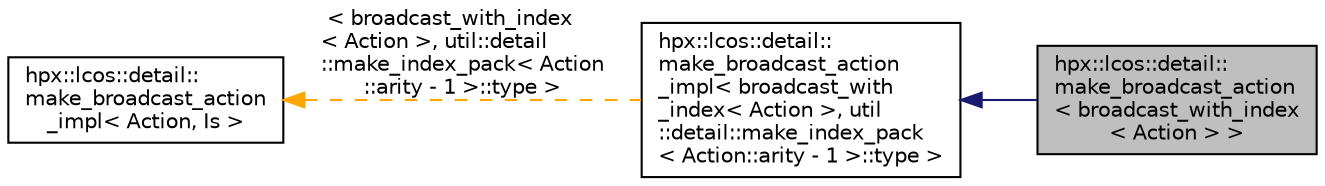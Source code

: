 digraph "hpx::lcos::detail::make_broadcast_action&lt; broadcast_with_index&lt; Action &gt; &gt;"
{
  edge [fontname="Helvetica",fontsize="10",labelfontname="Helvetica",labelfontsize="10"];
  node [fontname="Helvetica",fontsize="10",shape=record];
  rankdir="LR";
  Node0 [label="hpx::lcos::detail::\lmake_broadcast_action\l\< broadcast_with_index\l\< Action \> \>",height=0.2,width=0.4,color="black", fillcolor="grey75", style="filled", fontcolor="black"];
  Node1 -> Node0 [dir="back",color="midnightblue",fontsize="10",style="solid",fontname="Helvetica"];
  Node1 [label="hpx::lcos::detail::\lmake_broadcast_action\l_impl\< broadcast_with\l_index\< Action \>, util\l::detail::make_index_pack\l\< Action::arity - 1 \>::type \>",height=0.2,width=0.4,color="black", fillcolor="white", style="filled",URL="$d6/dbd/structhpx_1_1lcos_1_1detail_1_1make__broadcast__action__impl.html"];
  Node2 -> Node1 [dir="back",color="orange",fontsize="10",style="dashed",label=" \< broadcast_with_index\l\< Action \>, util::detail\l::make_index_pack\< Action\l::arity - 1 \>::type \>" ,fontname="Helvetica"];
  Node2 [label="hpx::lcos::detail::\lmake_broadcast_action\l_impl\< Action, Is \>",height=0.2,width=0.4,color="black", fillcolor="white", style="filled",URL="$d6/dbd/structhpx_1_1lcos_1_1detail_1_1make__broadcast__action__impl.html"];
}
